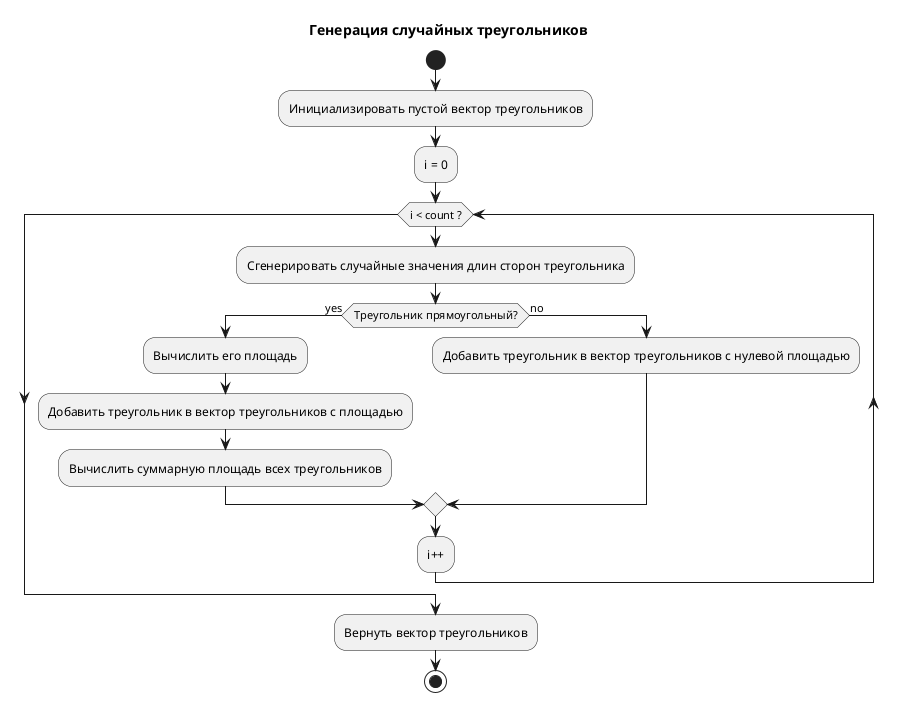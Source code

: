 @startuml
title Генерация случайных треугольников

start
:Инициализировать пустой вектор треугольников;
:i = 0;
while (i < count ?)
    :Сгенерировать случайные значения длин сторон треугольника;
    if (Треугольник прямоугольный?) then (yes)
        :Вычислить его площадь;
        :Добавить треугольник в вектор треугольников с площадью;
        :Вычислить суммарную площадь всех треугольников;
    else (no)
        :Добавить треугольник в вектор треугольников с нулевой площадью;
    endif
    :i++;
endwhile
:Вернуть вектор треугольников;
stop
@enduml
